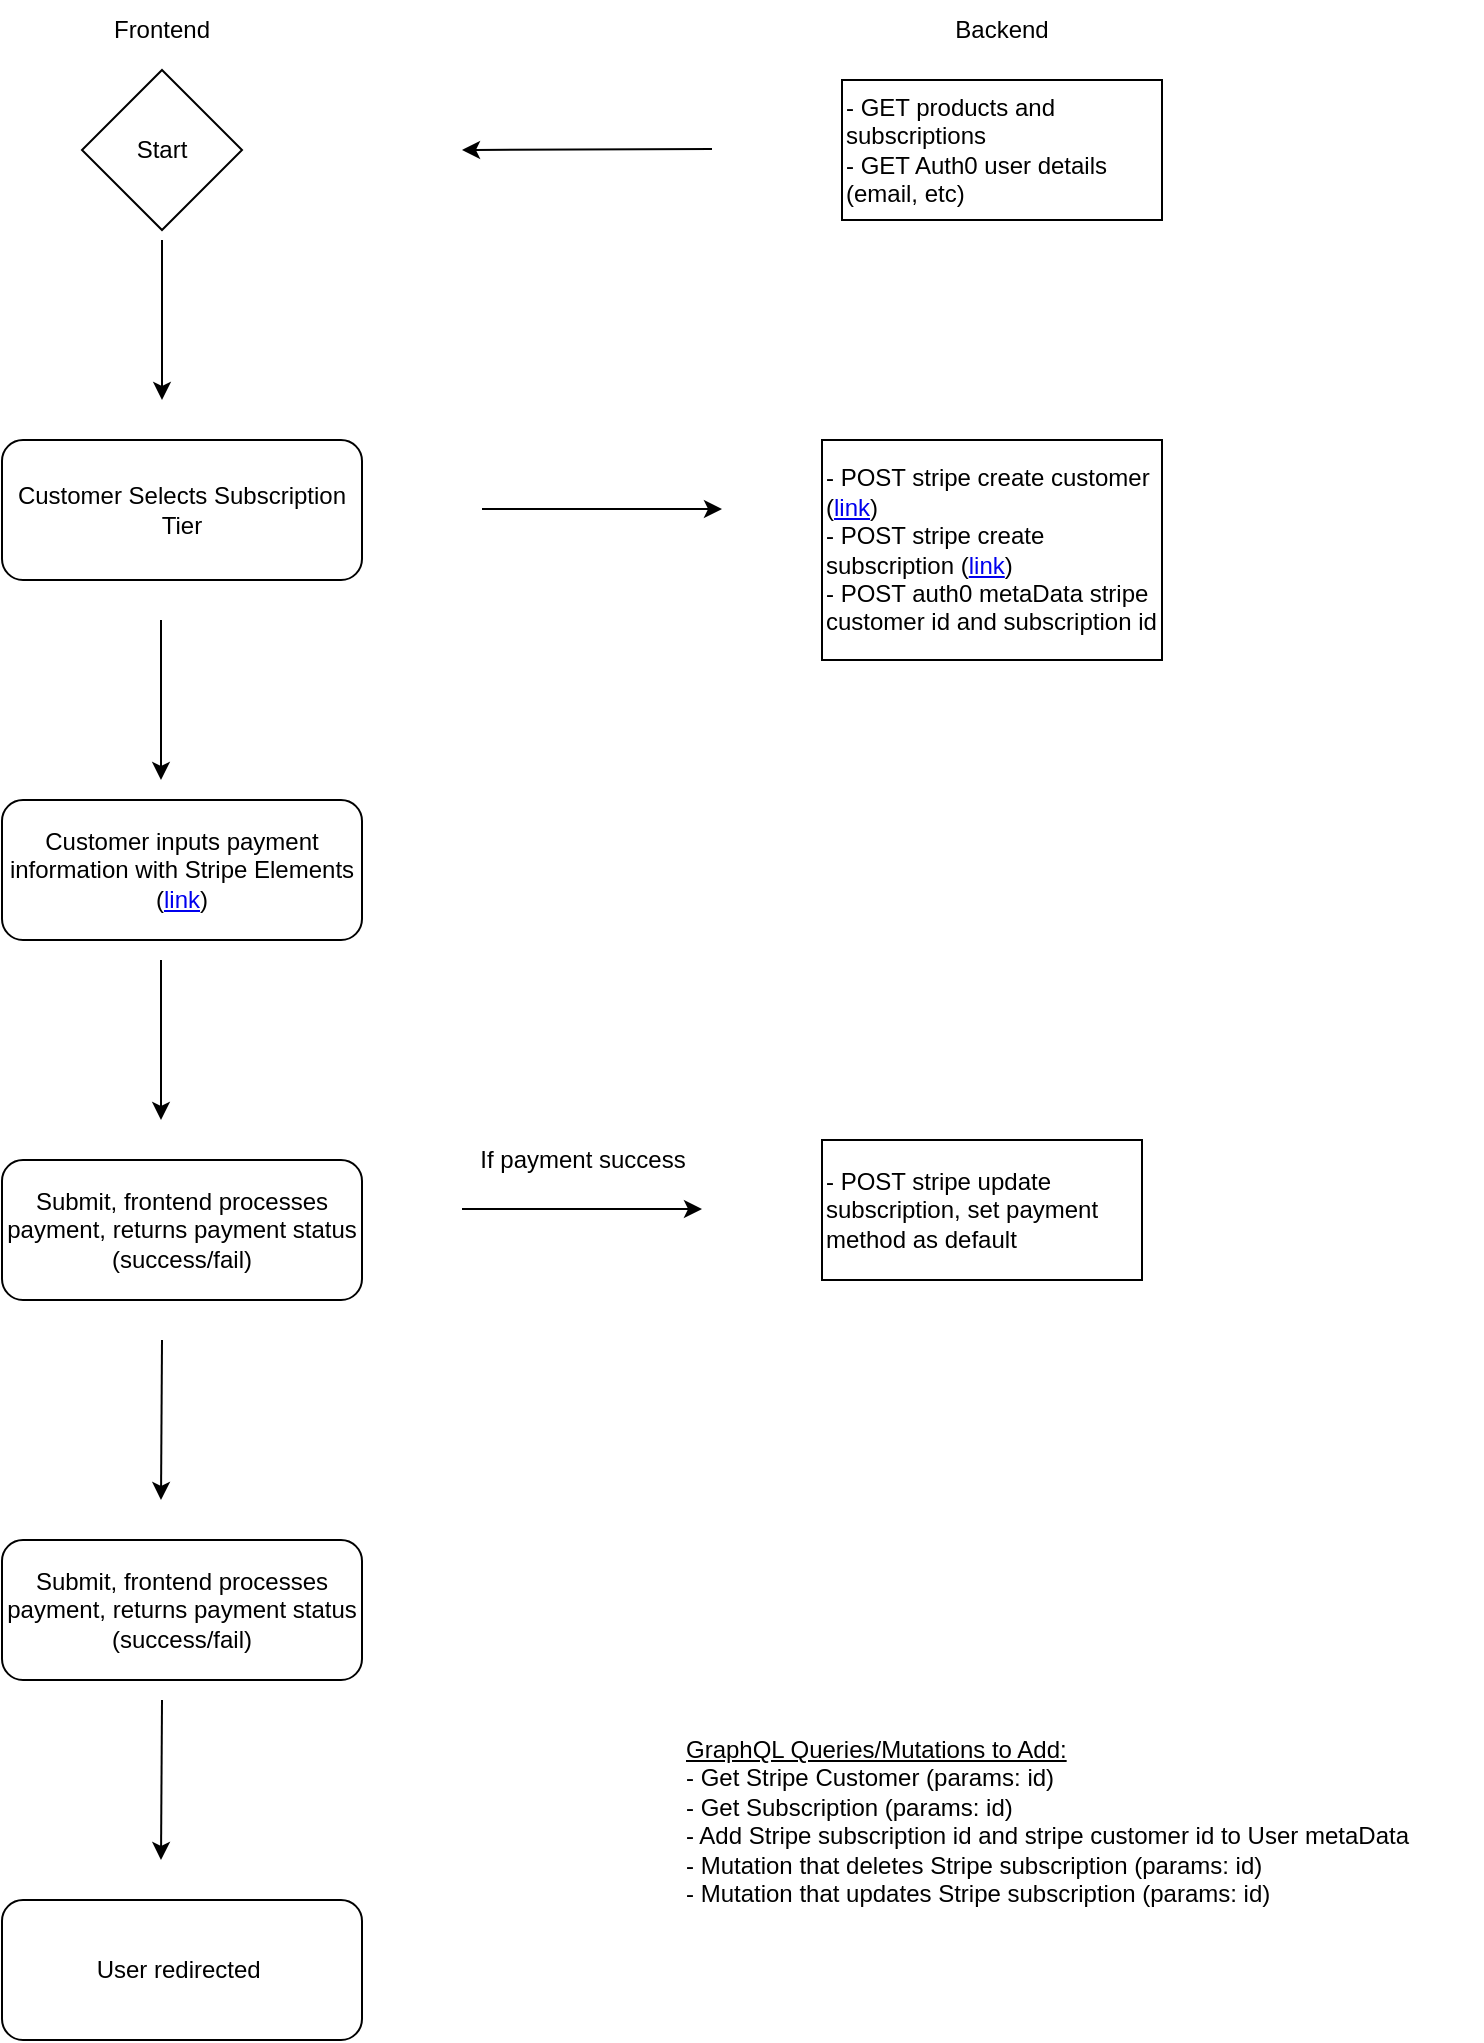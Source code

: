 <mxfile version="15.6.8" type="github">
  <diagram id="k9Tgjp4dmYxLEBInx6mJ" name="Page-1">
    <mxGraphModel dx="1222" dy="1128" grid="1" gridSize="10" guides="1" tooltips="1" connect="1" arrows="1" fold="1" page="1" pageScale="1" pageWidth="850" pageHeight="1100" math="0" shadow="0">
      <root>
        <mxCell id="0" />
        <mxCell id="1" parent="0" />
        <mxCell id="89d_ULkY5AayZMforbNU-1" value="Customer Selects Subscription Tier" style="rounded=1;whiteSpace=wrap;html=1;" vertex="1" parent="1">
          <mxGeometry x="60" y="230" width="180" height="70" as="geometry" />
        </mxCell>
        <mxCell id="89d_ULkY5AayZMforbNU-2" value="" style="endArrow=classic;html=1;rounded=0;" edge="1" parent="1">
          <mxGeometry width="50" height="50" relative="1" as="geometry">
            <mxPoint x="140" y="130" as="sourcePoint" />
            <mxPoint x="140" y="210" as="targetPoint" />
          </mxGeometry>
        </mxCell>
        <mxCell id="89d_ULkY5AayZMforbNU-3" value="Frontend" style="text;html=1;strokeColor=none;fillColor=none;align=center;verticalAlign=middle;whiteSpace=wrap;rounded=0;" vertex="1" parent="1">
          <mxGeometry x="110" y="10" width="60" height="30" as="geometry" />
        </mxCell>
        <mxCell id="89d_ULkY5AayZMforbNU-4" value="Backend" style="text;html=1;strokeColor=none;fillColor=none;align=center;verticalAlign=middle;whiteSpace=wrap;rounded=0;" vertex="1" parent="1">
          <mxGeometry x="530" y="10" width="60" height="30" as="geometry" />
        </mxCell>
        <mxCell id="89d_ULkY5AayZMforbNU-5" value="- GET products and subscriptions&lt;br&gt;- GET Auth0 user details (email, etc)" style="rounded=0;whiteSpace=wrap;html=1;align=left;" vertex="1" parent="1">
          <mxGeometry x="480" y="50" width="160" height="70" as="geometry" />
        </mxCell>
        <mxCell id="89d_ULkY5AayZMforbNU-9" value="Start" style="rhombus;whiteSpace=wrap;html=1;" vertex="1" parent="1">
          <mxGeometry x="100" y="45" width="80" height="80" as="geometry" />
        </mxCell>
        <mxCell id="89d_ULkY5AayZMforbNU-11" value="- POST stripe create customer (&lt;span style=&quot;text-align: center&quot;&gt;&lt;a href=&quot;https://stripe.com/docs/api/customers&quot;&gt;link&lt;/a&gt;)&lt;/span&gt;&lt;br&gt;- POST stripe create subscription (&lt;a href=&quot;https://stripe.com/docs/api/subscriptions/object&quot;&gt;link&lt;/a&gt;)&lt;br&gt;- POST auth0 metaData stripe customer id and subscription id" style="rounded=0;whiteSpace=wrap;html=1;align=left;" vertex="1" parent="1">
          <mxGeometry x="470" y="230" width="170" height="110" as="geometry" />
        </mxCell>
        <mxCell id="89d_ULkY5AayZMforbNU-18" value="" style="endArrow=classic;html=1;rounded=0;" edge="1" parent="1">
          <mxGeometry width="50" height="50" relative="1" as="geometry">
            <mxPoint x="139.5" y="320" as="sourcePoint" />
            <mxPoint x="139.5" y="400" as="targetPoint" />
          </mxGeometry>
        </mxCell>
        <mxCell id="89d_ULkY5AayZMforbNU-19" value="Customer inputs payment information with Stripe Elements (&lt;a href=&quot;https://stripe.com/docs/payments/elements&quot;&gt;link&lt;/a&gt;)" style="rounded=1;whiteSpace=wrap;html=1;" vertex="1" parent="1">
          <mxGeometry x="60" y="410" width="180" height="70" as="geometry" />
        </mxCell>
        <mxCell id="89d_ULkY5AayZMforbNU-20" value="" style="endArrow=classic;html=1;rounded=0;" edge="1" parent="1">
          <mxGeometry width="50" height="50" relative="1" as="geometry">
            <mxPoint x="139.5" y="490" as="sourcePoint" />
            <mxPoint x="139.5" y="570" as="targetPoint" />
          </mxGeometry>
        </mxCell>
        <mxCell id="89d_ULkY5AayZMforbNU-21" value="Submit, frontend processes payment, returns payment status (success/fail)" style="rounded=1;whiteSpace=wrap;html=1;" vertex="1" parent="1">
          <mxGeometry x="60" y="590" width="180" height="70" as="geometry" />
        </mxCell>
        <mxCell id="89d_ULkY5AayZMforbNU-24" value="" style="endArrow=classic;html=1;rounded=0;" edge="1" parent="1">
          <mxGeometry width="50" height="50" relative="1" as="geometry">
            <mxPoint x="140" y="860" as="sourcePoint" />
            <mxPoint x="139.5" y="940" as="targetPoint" />
          </mxGeometry>
        </mxCell>
        <mxCell id="89d_ULkY5AayZMforbNU-25" value="User redirected&amp;nbsp;" style="rounded=1;whiteSpace=wrap;html=1;" vertex="1" parent="1">
          <mxGeometry x="60" y="960" width="180" height="70" as="geometry" />
        </mxCell>
        <mxCell id="89d_ULkY5AayZMforbNU-28" value="&lt;div&gt;&lt;span&gt;&lt;u&gt;GraphQL Queries/Mutations to Add:&lt;/u&gt;&lt;/span&gt;&lt;/div&gt;&lt;div&gt;&lt;span&gt;- Get Stripe Customer (params: id)&lt;/span&gt;&lt;/div&gt;&lt;div&gt;&lt;span&gt;- Get Subscription (params: id)&lt;/span&gt;&lt;/div&gt;&lt;div&gt;&lt;span&gt;- Add Stripe subscription id and stripe customer id to User metaData&lt;/span&gt;&lt;/div&gt;&lt;div&gt;&lt;span&gt;- Mutation that deletes Stripe subscription&amp;nbsp;(params: id)&lt;br&gt;- Mutation that updates Stripe subscription (params: id)&lt;/span&gt;&lt;/div&gt;&lt;div&gt;&lt;span&gt;&lt;br&gt;&lt;br&gt;&lt;/span&gt;&lt;/div&gt;" style="text;html=1;strokeColor=none;fillColor=none;align=left;verticalAlign=middle;whiteSpace=wrap;rounded=0;" vertex="1" parent="1">
          <mxGeometry x="400" y="880" width="400" height="110" as="geometry" />
        </mxCell>
        <mxCell id="89d_ULkY5AayZMforbNU-30" value="- POST stripe update subscription, set payment method as default" style="rounded=0;whiteSpace=wrap;html=1;align=left;" vertex="1" parent="1">
          <mxGeometry x="470" y="580" width="160" height="70" as="geometry" />
        </mxCell>
        <mxCell id="89d_ULkY5AayZMforbNU-31" value="" style="endArrow=classic;html=1;rounded=0;" edge="1" parent="1">
          <mxGeometry width="50" height="50" relative="1" as="geometry">
            <mxPoint x="290" y="614.5" as="sourcePoint" />
            <mxPoint x="410" y="614.5" as="targetPoint" />
          </mxGeometry>
        </mxCell>
        <mxCell id="89d_ULkY5AayZMforbNU-35" value="" style="endArrow=classic;html=1;rounded=0;" edge="1" parent="1">
          <mxGeometry width="50" height="50" relative="1" as="geometry">
            <mxPoint x="300" y="264.5" as="sourcePoint" />
            <mxPoint x="420" y="264.5" as="targetPoint" />
          </mxGeometry>
        </mxCell>
        <mxCell id="89d_ULkY5AayZMforbNU-36" value="" style="endArrow=classic;html=1;rounded=0;" edge="1" parent="1">
          <mxGeometry width="50" height="50" relative="1" as="geometry">
            <mxPoint x="415" y="84.5" as="sourcePoint" />
            <mxPoint x="290" y="85" as="targetPoint" />
          </mxGeometry>
        </mxCell>
        <mxCell id="89d_ULkY5AayZMforbNU-38" value="Submit, frontend processes payment, returns payment status (success/fail)" style="rounded=1;whiteSpace=wrap;html=1;" vertex="1" parent="1">
          <mxGeometry x="60" y="780" width="180" height="70" as="geometry" />
        </mxCell>
        <mxCell id="89d_ULkY5AayZMforbNU-41" value="" style="endArrow=classic;html=1;rounded=0;" edge="1" parent="1">
          <mxGeometry width="50" height="50" relative="1" as="geometry">
            <mxPoint x="140" y="680" as="sourcePoint" />
            <mxPoint x="139.5" y="760" as="targetPoint" />
          </mxGeometry>
        </mxCell>
        <mxCell id="89d_ULkY5AayZMforbNU-42" value="If payment success" style="text;html=1;align=center;verticalAlign=middle;resizable=0;points=[];autosize=1;strokeColor=none;fillColor=none;" vertex="1" parent="1">
          <mxGeometry x="290" y="580" width="120" height="20" as="geometry" />
        </mxCell>
      </root>
    </mxGraphModel>
  </diagram>
</mxfile>
